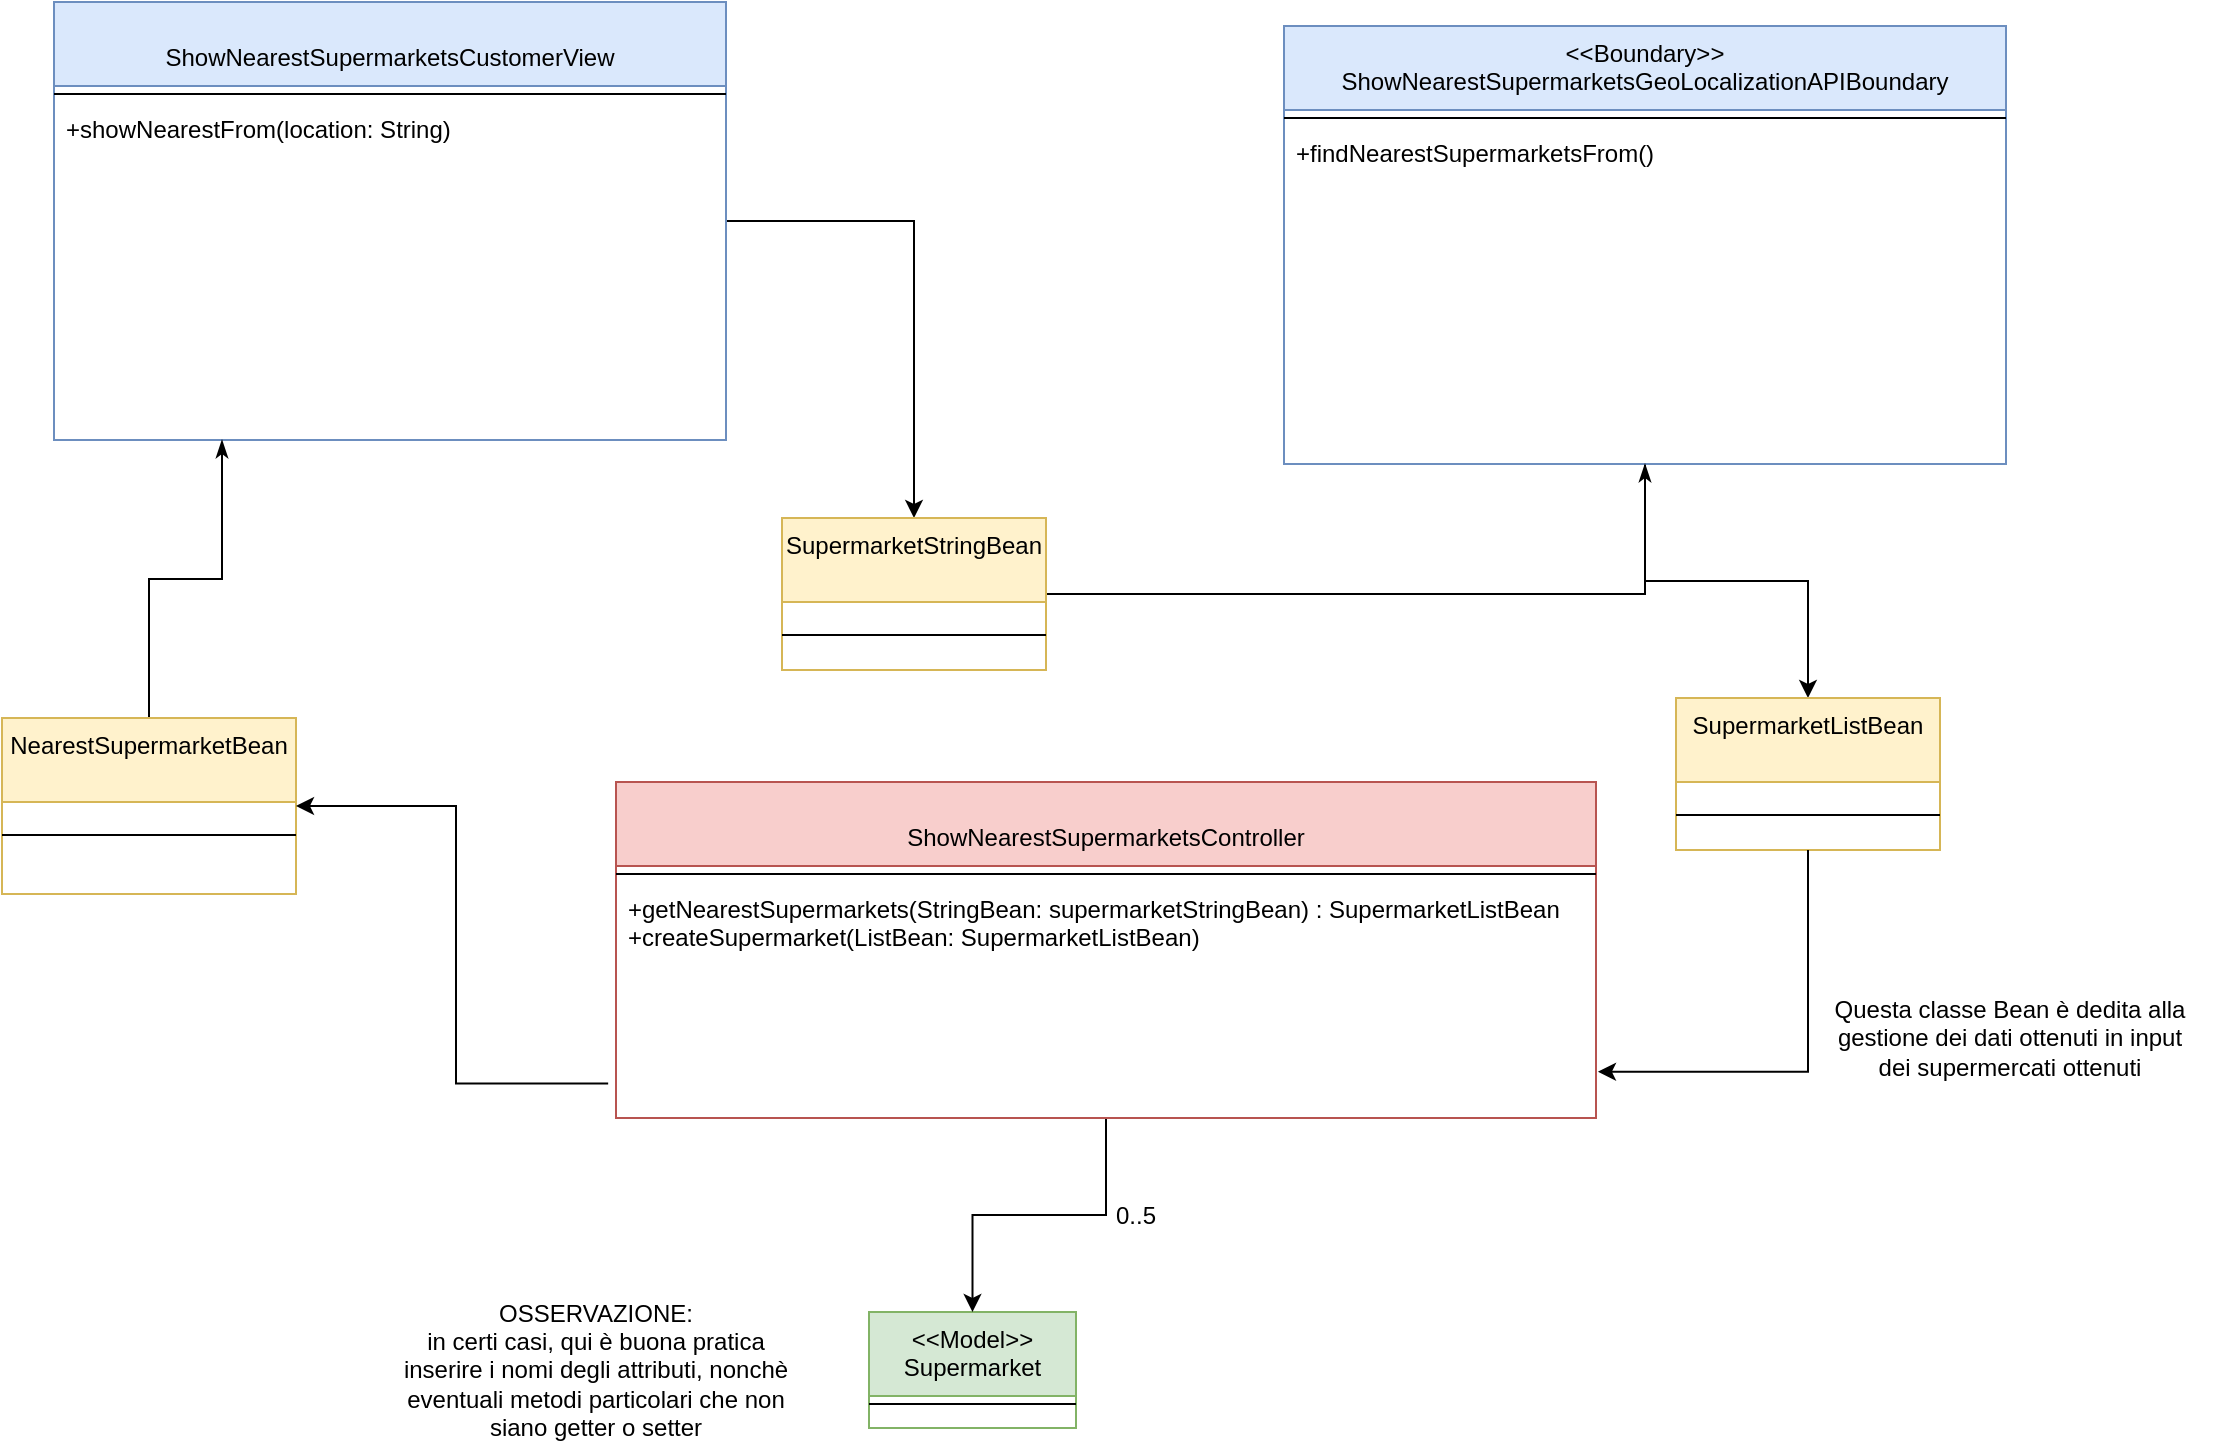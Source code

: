 <mxfile version="20.8.13" type="device"><diagram name="Pagina-1" id="6Y-cl0GUc-jtsLAay81S"><mxGraphModel dx="1444" dy="796" grid="0" gridSize="10" guides="1" tooltips="1" connect="1" arrows="1" fold="1" page="1" pageScale="1" pageWidth="827" pageHeight="1169" math="0" shadow="0"><root><mxCell id="0"/><mxCell id="1" parent="0"/><mxCell id="IrY-SIXXeuYxtMu-B4cV-27" value="&lt;&lt;Model&gt;&gt;&#10;Supermarket" style="swimlane;fontStyle=0;align=center;verticalAlign=top;childLayout=stackLayout;horizontal=1;startSize=42;horizontalStack=0;resizeParent=1;resizeLast=0;collapsible=1;marginBottom=0;rounded=0;shadow=0;strokeWidth=1;fillColor=#d5e8d4;strokeColor=#82b366;" parent="1" vertex="1"><mxGeometry x="471.5" y="826" width="103.5" height="58" as="geometry"><mxRectangle x="554" y="220" width="160" height="26" as="alternateBounds"/></mxGeometry></mxCell><mxCell id="IrY-SIXXeuYxtMu-B4cV-28" value="" style="line;html=1;strokeWidth=1;align=left;verticalAlign=middle;spacingTop=-1;spacingLeft=3;spacingRight=3;rotatable=0;labelPosition=right;points=[];portConstraint=eastwest;" parent="IrY-SIXXeuYxtMu-B4cV-27" vertex="1"><mxGeometry y="42" width="103.5" height="8" as="geometry"/></mxCell><mxCell id="IrY-SIXXeuYxtMu-B4cV-30" style="edgeStyle=orthogonalEdgeStyle;rounded=0;orthogonalLoop=1;jettySize=auto;html=1;" parent="1" source="IrY-SIXXeuYxtMu-B4cV-31" target="IrY-SIXXeuYxtMu-B4cV-27" edge="1"><mxGeometry relative="1" as="geometry"/></mxCell><mxCell id="IrY-SIXXeuYxtMu-B4cV-31" value="&#10;ShowNearestSupermarketsController&#10;" style="swimlane;fontStyle=0;align=center;verticalAlign=top;childLayout=stackLayout;horizontal=1;startSize=42;horizontalStack=0;resizeParent=1;resizeLast=0;collapsible=1;marginBottom=0;rounded=0;shadow=0;strokeWidth=1;fillColor=#f8cecc;strokeColor=#b85450;" parent="1" vertex="1"><mxGeometry x="345" y="561" width="490" height="168" as="geometry"><mxRectangle x="554" y="220" width="160" height="26" as="alternateBounds"/></mxGeometry></mxCell><mxCell id="IrY-SIXXeuYxtMu-B4cV-32" value="" style="line;html=1;strokeWidth=1;align=left;verticalAlign=middle;spacingTop=-1;spacingLeft=3;spacingRight=3;rotatable=0;labelPosition=right;points=[];portConstraint=eastwest;" parent="IrY-SIXXeuYxtMu-B4cV-31" vertex="1"><mxGeometry y="42" width="490" height="8" as="geometry"/></mxCell><mxCell id="IrY-SIXXeuYxtMu-B4cV-33" value="+getNearestSupermarkets(StringBean: supermarketStringBean) : SupermarketListBean&#10;+createSupermarket(ListBean: SupermarketListBean)&#10;" style="text;align=left;verticalAlign=top;spacingLeft=4;spacingRight=4;overflow=hidden;rotatable=0;points=[[0,0.5],[1,0.5]];portConstraint=eastwest;" parent="IrY-SIXXeuYxtMu-B4cV-31" vertex="1"><mxGeometry y="50" width="490" height="118" as="geometry"/></mxCell><mxCell id="IrY-SIXXeuYxtMu-B4cV-34" style="edgeStyle=orthogonalEdgeStyle;rounded=0;orthogonalLoop=1;jettySize=auto;html=1;startArrow=none;startFill=0;" parent="1" source="IrY-SIXXeuYxtMu-B4cV-35" target="De4IHKTmJcHxHCbctTZf-11" edge="1"><mxGeometry relative="1" as="geometry"><Array as="points"/></mxGeometry></mxCell><mxCell id="IrY-SIXXeuYxtMu-B4cV-35" value="&#10;ShowNearestSupermarketsCustomerView&#10;" style="swimlane;fontStyle=0;align=center;verticalAlign=top;childLayout=stackLayout;horizontal=1;startSize=42;horizontalStack=0;resizeParent=1;resizeLast=0;collapsible=1;marginBottom=0;rounded=0;shadow=0;strokeWidth=1;fillColor=#dae8fc;strokeColor=#6c8ebf;" parent="1" vertex="1"><mxGeometry x="64" y="171" width="336" height="219" as="geometry"><mxRectangle x="554" y="220" width="160" height="26" as="alternateBounds"/></mxGeometry></mxCell><mxCell id="IrY-SIXXeuYxtMu-B4cV-36" value="" style="line;html=1;strokeWidth=1;align=left;verticalAlign=middle;spacingTop=-1;spacingLeft=3;spacingRight=3;rotatable=0;labelPosition=right;points=[];portConstraint=eastwest;" parent="IrY-SIXXeuYxtMu-B4cV-35" vertex="1"><mxGeometry y="42" width="336" height="8" as="geometry"/></mxCell><mxCell id="IrY-SIXXeuYxtMu-B4cV-37" value="+showNearestFrom(location: String)" style="text;align=left;verticalAlign=top;spacingLeft=4;spacingRight=4;overflow=hidden;rotatable=0;points=[[0,0.5],[1,0.5]];portConstraint=eastwest;" parent="IrY-SIXXeuYxtMu-B4cV-35" vertex="1"><mxGeometry y="50" width="336" height="118" as="geometry"/></mxCell><mxCell id="IrY-SIXXeuYxtMu-B4cV-38" style="edgeStyle=orthogonalEdgeStyle;rounded=0;orthogonalLoop=1;jettySize=auto;html=1;startArrow=none;startFill=0;endArrow=classic;endFill=1;" parent="1" source="IrY-SIXXeuYxtMu-B4cV-39" target="De4IHKTmJcHxHCbctTZf-1" edge="1"><mxGeometry relative="1" as="geometry"><Array as="points"/></mxGeometry></mxCell><mxCell id="IrY-SIXXeuYxtMu-B4cV-39" value="&lt;&lt;Boundary&gt;&gt;&#10;ShowNearestSupermarketsGeoLocalizationAPIBoundary" style="swimlane;fontStyle=0;align=center;verticalAlign=top;childLayout=stackLayout;horizontal=1;startSize=42;horizontalStack=0;resizeParent=1;resizeLast=0;collapsible=1;marginBottom=0;rounded=0;shadow=0;strokeWidth=1;fillColor=#dae8fc;strokeColor=#6c8ebf;" parent="1" vertex="1"><mxGeometry x="679" y="183" width="361" height="219" as="geometry"><mxRectangle x="554" y="220" width="160" height="26" as="alternateBounds"/></mxGeometry></mxCell><mxCell id="IrY-SIXXeuYxtMu-B4cV-40" value="" style="line;html=1;strokeWidth=1;align=left;verticalAlign=middle;spacingTop=-1;spacingLeft=3;spacingRight=3;rotatable=0;labelPosition=right;points=[];portConstraint=eastwest;" parent="IrY-SIXXeuYxtMu-B4cV-39" vertex="1"><mxGeometry y="42" width="361" height="8" as="geometry"/></mxCell><mxCell id="IrY-SIXXeuYxtMu-B4cV-41" value="+findNearestSupermarketsFrom() " style="text;align=left;verticalAlign=top;spacingLeft=4;spacingRight=4;overflow=hidden;rotatable=0;points=[[0,0.5],[1,0.5]];portConstraint=eastwest;" parent="IrY-SIXXeuYxtMu-B4cV-39" vertex="1"><mxGeometry y="50" width="361" height="118" as="geometry"/></mxCell><mxCell id="IrY-SIXXeuYxtMu-B4cV-42" value="0..5" style="text;html=1;strokeColor=none;fillColor=none;align=center;verticalAlign=middle;whiteSpace=wrap;rounded=0;" parent="1" vertex="1"><mxGeometry x="575" y="763" width="60" height="30" as="geometry"/></mxCell><mxCell id="De4IHKTmJcHxHCbctTZf-1" value="SupermarketListBean" style="swimlane;fontStyle=0;align=center;verticalAlign=top;childLayout=stackLayout;horizontal=1;startSize=42;horizontalStack=0;resizeParent=1;resizeLast=0;collapsible=1;marginBottom=0;rounded=0;shadow=0;strokeWidth=1;fillColor=#fff2cc;strokeColor=#d6b656;" vertex="1" parent="1"><mxGeometry x="875" y="519" width="132" height="76" as="geometry"><mxRectangle x="554" y="220" width="160" height="26" as="alternateBounds"/></mxGeometry></mxCell><mxCell id="De4IHKTmJcHxHCbctTZf-2" value="" style="line;html=1;strokeWidth=1;align=left;verticalAlign=middle;spacingTop=-1;spacingLeft=3;spacingRight=3;rotatable=0;labelPosition=right;points=[];portConstraint=eastwest;" vertex="1" parent="De4IHKTmJcHxHCbctTZf-1"><mxGeometry y="42" width="132" height="33" as="geometry"/></mxCell><mxCell id="De4IHKTmJcHxHCbctTZf-6" value="Questa classe Bean è dedita alla gestione dei dati ottenuti in input&lt;br&gt;dei supermercati ottenuti" style="text;html=1;strokeColor=none;fillColor=none;align=center;verticalAlign=middle;whiteSpace=wrap;rounded=0;" vertex="1" parent="1"><mxGeometry x="935" y="674" width="214" height="30" as="geometry"/></mxCell><mxCell id="De4IHKTmJcHxHCbctTZf-14" style="edgeStyle=orthogonalEdgeStyle;rounded=0;orthogonalLoop=1;jettySize=auto;html=1;entryX=0.25;entryY=1;entryDx=0;entryDy=0;startArrow=none;startFill=0;endArrow=classicThin;endFill=1;" edge="1" parent="1" source="De4IHKTmJcHxHCbctTZf-7" target="IrY-SIXXeuYxtMu-B4cV-35"><mxGeometry relative="1" as="geometry"/></mxCell><mxCell id="De4IHKTmJcHxHCbctTZf-7" value="NearestSupermarketBean" style="swimlane;fontStyle=0;align=center;verticalAlign=top;childLayout=stackLayout;horizontal=1;startSize=42;horizontalStack=0;resizeParent=1;resizeLast=0;collapsible=1;marginBottom=0;rounded=0;shadow=0;strokeWidth=1;fillColor=#fff2cc;strokeColor=#d6b656;" vertex="1" parent="1"><mxGeometry x="38" y="529" width="147" height="88" as="geometry"><mxRectangle x="554" y="220" width="160" height="26" as="alternateBounds"/></mxGeometry></mxCell><mxCell id="De4IHKTmJcHxHCbctTZf-8" value="" style="line;html=1;strokeWidth=1;align=left;verticalAlign=middle;spacingTop=-1;spacingLeft=3;spacingRight=3;rotatable=0;labelPosition=right;points=[];portConstraint=eastwest;" vertex="1" parent="De4IHKTmJcHxHCbctTZf-7"><mxGeometry y="42" width="147" height="33" as="geometry"/></mxCell><mxCell id="De4IHKTmJcHxHCbctTZf-9" style="edgeStyle=orthogonalEdgeStyle;rounded=0;orthogonalLoop=1;jettySize=auto;html=1;startArrow=none;startFill=0;exitX=-0.008;exitY=0.854;exitDx=0;exitDy=0;exitPerimeter=0;" edge="1" parent="1" source="IrY-SIXXeuYxtMu-B4cV-33" target="De4IHKTmJcHxHCbctTZf-7"><mxGeometry relative="1" as="geometry"><Array as="points"/><mxPoint x="302.0" y="412" as="sourcePoint"/><mxPoint x="228" y="548" as="targetPoint"/></mxGeometry></mxCell><mxCell id="De4IHKTmJcHxHCbctTZf-10" value="OSSERVAZIONE:&lt;br&gt;in certi casi, qui è buona pratica inserire i nomi degli attributi, nonchè eventuali metodi particolari che non siano getter o setter" style="text;html=1;strokeColor=none;fillColor=none;align=center;verticalAlign=middle;whiteSpace=wrap;rounded=0;" vertex="1" parent="1"><mxGeometry x="233" y="840" width="204" height="30" as="geometry"/></mxCell><mxCell id="De4IHKTmJcHxHCbctTZf-13" value="" style="edgeStyle=orthogonalEdgeStyle;rounded=0;orthogonalLoop=1;jettySize=auto;html=1;startArrow=none;startFill=0;endArrow=classicThin;endFill=1;" edge="1" parent="1" source="De4IHKTmJcHxHCbctTZf-11" target="IrY-SIXXeuYxtMu-B4cV-39"><mxGeometry relative="1" as="geometry"/></mxCell><mxCell id="De4IHKTmJcHxHCbctTZf-11" value="SupermarketStringBean" style="swimlane;fontStyle=0;align=center;verticalAlign=top;childLayout=stackLayout;horizontal=1;startSize=42;horizontalStack=0;resizeParent=1;resizeLast=0;collapsible=1;marginBottom=0;rounded=0;shadow=0;strokeWidth=1;fillColor=#fff2cc;strokeColor=#d6b656;" vertex="1" parent="1"><mxGeometry x="428" y="429" width="132" height="76" as="geometry"><mxRectangle x="554" y="220" width="160" height="26" as="alternateBounds"/></mxGeometry></mxCell><mxCell id="De4IHKTmJcHxHCbctTZf-12" value="" style="line;html=1;strokeWidth=1;align=left;verticalAlign=middle;spacingTop=-1;spacingLeft=3;spacingRight=3;rotatable=0;labelPosition=right;points=[];portConstraint=eastwest;" vertex="1" parent="De4IHKTmJcHxHCbctTZf-11"><mxGeometry y="42" width="132" height="33" as="geometry"/></mxCell><mxCell id="De4IHKTmJcHxHCbctTZf-5" value="" style="endArrow=classic;html=1;rounded=0;startArrow=none;startFill=0;entryX=1.002;entryY=0.804;entryDx=0;entryDy=0;entryPerimeter=0;edgeStyle=orthogonalEdgeStyle;" edge="1" parent="1" source="De4IHKTmJcHxHCbctTZf-1" target="IrY-SIXXeuYxtMu-B4cV-33"><mxGeometry width="50" height="50" relative="1" as="geometry"><mxPoint x="825" y="662" as="sourcePoint"/><mxPoint x="677" y="571" as="targetPoint"/></mxGeometry></mxCell></root></mxGraphModel></diagram></mxfile>